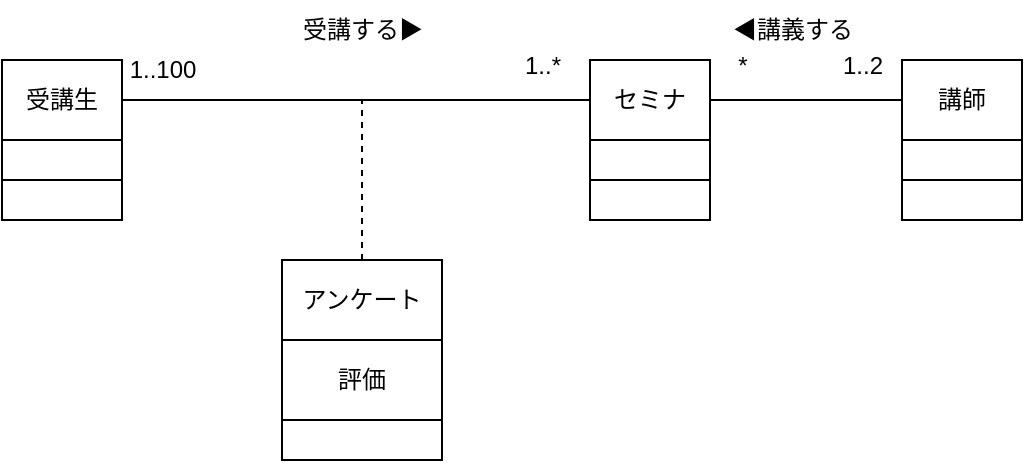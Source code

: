 <mxfile version="24.6.4" type="device">
  <diagram name="ページ1" id="EFtu_GESOs-qZYiQPB7U">
    <mxGraphModel dx="880" dy="468" grid="1" gridSize="10" guides="1" tooltips="1" connect="1" arrows="1" fold="1" page="1" pageScale="1" pageWidth="827" pageHeight="1169" math="0" shadow="0">
      <root>
        <mxCell id="0" />
        <mxCell id="1" parent="0" />
        <mxCell id="C82Ps603V7dBwi21fWiR-4" value="" style="shape=table;startSize=0;container=1;collapsible=0;childLayout=tableLayout;" parent="1" vertex="1">
          <mxGeometry x="90" y="110" width="60" height="80" as="geometry" />
        </mxCell>
        <mxCell id="C82Ps603V7dBwi21fWiR-5" value="" style="shape=tableRow;horizontal=0;startSize=0;swimlaneHead=0;swimlaneBody=0;strokeColor=inherit;top=0;left=0;bottom=0;right=0;collapsible=0;dropTarget=0;fillColor=none;points=[[0,0.5],[1,0.5]];portConstraint=eastwest;" parent="C82Ps603V7dBwi21fWiR-4" vertex="1">
          <mxGeometry width="60" height="40" as="geometry" />
        </mxCell>
        <mxCell id="C82Ps603V7dBwi21fWiR-6" value="受講生" style="shape=partialRectangle;html=1;whiteSpace=wrap;connectable=0;strokeColor=inherit;overflow=hidden;fillColor=none;top=0;left=0;bottom=0;right=0;pointerEvents=1;" parent="C82Ps603V7dBwi21fWiR-5" vertex="1">
          <mxGeometry width="60" height="40" as="geometry">
            <mxRectangle width="60" height="40" as="alternateBounds" />
          </mxGeometry>
        </mxCell>
        <mxCell id="C82Ps603V7dBwi21fWiR-7" value="" style="shape=tableRow;horizontal=0;startSize=0;swimlaneHead=0;swimlaneBody=0;strokeColor=inherit;top=0;left=0;bottom=0;right=0;collapsible=0;dropTarget=0;fillColor=none;points=[[0,0.5],[1,0.5]];portConstraint=eastwest;" parent="C82Ps603V7dBwi21fWiR-4" vertex="1">
          <mxGeometry y="40" width="60" height="20" as="geometry" />
        </mxCell>
        <mxCell id="C82Ps603V7dBwi21fWiR-8" value="" style="shape=partialRectangle;html=1;whiteSpace=wrap;connectable=0;strokeColor=inherit;overflow=hidden;fillColor=none;top=0;left=0;bottom=0;right=0;pointerEvents=1;" parent="C82Ps603V7dBwi21fWiR-7" vertex="1">
          <mxGeometry width="60" height="20" as="geometry">
            <mxRectangle width="60" height="20" as="alternateBounds" />
          </mxGeometry>
        </mxCell>
        <mxCell id="C82Ps603V7dBwi21fWiR-9" value="" style="shape=tableRow;horizontal=0;startSize=0;swimlaneHead=0;swimlaneBody=0;strokeColor=inherit;top=0;left=0;bottom=0;right=0;collapsible=0;dropTarget=0;fillColor=none;points=[[0,0.5],[1,0.5]];portConstraint=eastwest;" parent="C82Ps603V7dBwi21fWiR-4" vertex="1">
          <mxGeometry y="60" width="60" height="20" as="geometry" />
        </mxCell>
        <mxCell id="C82Ps603V7dBwi21fWiR-10" value="" style="shape=partialRectangle;html=1;whiteSpace=wrap;connectable=0;strokeColor=inherit;overflow=hidden;fillColor=none;top=0;left=0;bottom=0;right=0;pointerEvents=1;" parent="C82Ps603V7dBwi21fWiR-9" vertex="1">
          <mxGeometry width="60" height="20" as="geometry">
            <mxRectangle width="60" height="20" as="alternateBounds" />
          </mxGeometry>
        </mxCell>
        <mxCell id="C82Ps603V7dBwi21fWiR-11" value="" style="shape=table;startSize=0;container=1;collapsible=0;childLayout=tableLayout;" parent="1" vertex="1">
          <mxGeometry x="384" y="110" width="60" height="80" as="geometry" />
        </mxCell>
        <mxCell id="C82Ps603V7dBwi21fWiR-12" value="" style="shape=tableRow;horizontal=0;startSize=0;swimlaneHead=0;swimlaneBody=0;strokeColor=inherit;top=0;left=0;bottom=0;right=0;collapsible=0;dropTarget=0;fillColor=none;points=[[0,0.5],[1,0.5]];portConstraint=eastwest;" parent="C82Ps603V7dBwi21fWiR-11" vertex="1">
          <mxGeometry width="60" height="40" as="geometry" />
        </mxCell>
        <mxCell id="C82Ps603V7dBwi21fWiR-13" value="セミナ" style="shape=partialRectangle;html=1;whiteSpace=wrap;connectable=0;strokeColor=inherit;overflow=hidden;fillColor=none;top=0;left=0;bottom=0;right=0;pointerEvents=1;" parent="C82Ps603V7dBwi21fWiR-12" vertex="1">
          <mxGeometry width="60" height="40" as="geometry">
            <mxRectangle width="60" height="40" as="alternateBounds" />
          </mxGeometry>
        </mxCell>
        <mxCell id="C82Ps603V7dBwi21fWiR-14" value="" style="shape=tableRow;horizontal=0;startSize=0;swimlaneHead=0;swimlaneBody=0;strokeColor=inherit;top=0;left=0;bottom=0;right=0;collapsible=0;dropTarget=0;fillColor=none;points=[[0,0.5],[1,0.5]];portConstraint=eastwest;" parent="C82Ps603V7dBwi21fWiR-11" vertex="1">
          <mxGeometry y="40" width="60" height="20" as="geometry" />
        </mxCell>
        <mxCell id="C82Ps603V7dBwi21fWiR-15" value="" style="shape=partialRectangle;html=1;whiteSpace=wrap;connectable=0;strokeColor=inherit;overflow=hidden;fillColor=none;top=0;left=0;bottom=0;right=0;pointerEvents=1;" parent="C82Ps603V7dBwi21fWiR-14" vertex="1">
          <mxGeometry width="60" height="20" as="geometry">
            <mxRectangle width="60" height="20" as="alternateBounds" />
          </mxGeometry>
        </mxCell>
        <mxCell id="C82Ps603V7dBwi21fWiR-16" value="" style="shape=tableRow;horizontal=0;startSize=0;swimlaneHead=0;swimlaneBody=0;strokeColor=inherit;top=0;left=0;bottom=0;right=0;collapsible=0;dropTarget=0;fillColor=none;points=[[0,0.5],[1,0.5]];portConstraint=eastwest;" parent="C82Ps603V7dBwi21fWiR-11" vertex="1">
          <mxGeometry y="60" width="60" height="20" as="geometry" />
        </mxCell>
        <mxCell id="C82Ps603V7dBwi21fWiR-17" value="" style="shape=partialRectangle;html=1;whiteSpace=wrap;connectable=0;strokeColor=inherit;overflow=hidden;fillColor=none;top=0;left=0;bottom=0;right=0;pointerEvents=1;" parent="C82Ps603V7dBwi21fWiR-16" vertex="1">
          <mxGeometry width="60" height="20" as="geometry">
            <mxRectangle width="60" height="20" as="alternateBounds" />
          </mxGeometry>
        </mxCell>
        <mxCell id="C82Ps603V7dBwi21fWiR-18" value="" style="shape=table;startSize=0;container=1;collapsible=0;childLayout=tableLayout;" parent="1" vertex="1">
          <mxGeometry x="540" y="110" width="60" height="80" as="geometry" />
        </mxCell>
        <mxCell id="C82Ps603V7dBwi21fWiR-19" value="" style="shape=tableRow;horizontal=0;startSize=0;swimlaneHead=0;swimlaneBody=0;strokeColor=inherit;top=0;left=0;bottom=0;right=0;collapsible=0;dropTarget=0;fillColor=none;points=[[0,0.5],[1,0.5]];portConstraint=eastwest;" parent="C82Ps603V7dBwi21fWiR-18" vertex="1">
          <mxGeometry width="60" height="40" as="geometry" />
        </mxCell>
        <mxCell id="C82Ps603V7dBwi21fWiR-20" value="講師" style="shape=partialRectangle;html=1;whiteSpace=wrap;connectable=0;strokeColor=inherit;overflow=hidden;fillColor=none;top=0;left=0;bottom=0;right=0;pointerEvents=1;" parent="C82Ps603V7dBwi21fWiR-19" vertex="1">
          <mxGeometry width="60" height="40" as="geometry">
            <mxRectangle width="60" height="40" as="alternateBounds" />
          </mxGeometry>
        </mxCell>
        <mxCell id="C82Ps603V7dBwi21fWiR-21" value="" style="shape=tableRow;horizontal=0;startSize=0;swimlaneHead=0;swimlaneBody=0;strokeColor=inherit;top=0;left=0;bottom=0;right=0;collapsible=0;dropTarget=0;fillColor=none;points=[[0,0.5],[1,0.5]];portConstraint=eastwest;" parent="C82Ps603V7dBwi21fWiR-18" vertex="1">
          <mxGeometry y="40" width="60" height="20" as="geometry" />
        </mxCell>
        <mxCell id="C82Ps603V7dBwi21fWiR-22" value="" style="shape=partialRectangle;html=1;whiteSpace=wrap;connectable=0;strokeColor=inherit;overflow=hidden;fillColor=none;top=0;left=0;bottom=0;right=0;pointerEvents=1;" parent="C82Ps603V7dBwi21fWiR-21" vertex="1">
          <mxGeometry width="60" height="20" as="geometry">
            <mxRectangle width="60" height="20" as="alternateBounds" />
          </mxGeometry>
        </mxCell>
        <mxCell id="C82Ps603V7dBwi21fWiR-23" value="" style="shape=tableRow;horizontal=0;startSize=0;swimlaneHead=0;swimlaneBody=0;strokeColor=inherit;top=0;left=0;bottom=0;right=0;collapsible=0;dropTarget=0;fillColor=none;points=[[0,0.5],[1,0.5]];portConstraint=eastwest;" parent="C82Ps603V7dBwi21fWiR-18" vertex="1">
          <mxGeometry y="60" width="60" height="20" as="geometry" />
        </mxCell>
        <mxCell id="C82Ps603V7dBwi21fWiR-24" value="" style="shape=partialRectangle;html=1;whiteSpace=wrap;connectable=0;strokeColor=inherit;overflow=hidden;fillColor=none;top=0;left=0;bottom=0;right=0;pointerEvents=1;" parent="C82Ps603V7dBwi21fWiR-23" vertex="1">
          <mxGeometry width="60" height="20" as="geometry">
            <mxRectangle width="60" height="20" as="alternateBounds" />
          </mxGeometry>
        </mxCell>
        <mxCell id="C82Ps603V7dBwi21fWiR-25" value="" style="shape=table;startSize=0;container=1;collapsible=0;childLayout=tableLayout;" parent="1" vertex="1">
          <mxGeometry x="230" y="210" width="80" height="100" as="geometry" />
        </mxCell>
        <mxCell id="C82Ps603V7dBwi21fWiR-26" value="" style="shape=tableRow;horizontal=0;startSize=0;swimlaneHead=0;swimlaneBody=0;strokeColor=inherit;top=0;left=0;bottom=0;right=0;collapsible=0;dropTarget=0;fillColor=none;points=[[0,0.5],[1,0.5]];portConstraint=eastwest;" parent="C82Ps603V7dBwi21fWiR-25" vertex="1">
          <mxGeometry width="80" height="40" as="geometry" />
        </mxCell>
        <mxCell id="C82Ps603V7dBwi21fWiR-27" value="アンケート" style="shape=partialRectangle;html=1;whiteSpace=wrap;connectable=0;strokeColor=inherit;overflow=hidden;fillColor=none;top=0;left=0;bottom=0;right=0;pointerEvents=1;" parent="C82Ps603V7dBwi21fWiR-26" vertex="1">
          <mxGeometry width="80" height="40" as="geometry">
            <mxRectangle width="80" height="40" as="alternateBounds" />
          </mxGeometry>
        </mxCell>
        <mxCell id="C82Ps603V7dBwi21fWiR-28" value="" style="shape=tableRow;horizontal=0;startSize=0;swimlaneHead=0;swimlaneBody=0;strokeColor=inherit;top=0;left=0;bottom=0;right=0;collapsible=0;dropTarget=0;fillColor=none;points=[[0,0.5],[1,0.5]];portConstraint=eastwest;" parent="C82Ps603V7dBwi21fWiR-25" vertex="1">
          <mxGeometry y="40" width="80" height="40" as="geometry" />
        </mxCell>
        <mxCell id="C82Ps603V7dBwi21fWiR-29" value="評価" style="shape=partialRectangle;html=1;whiteSpace=wrap;connectable=0;strokeColor=inherit;overflow=hidden;fillColor=none;top=0;left=0;bottom=0;right=0;pointerEvents=1;" parent="C82Ps603V7dBwi21fWiR-28" vertex="1">
          <mxGeometry width="80" height="40" as="geometry">
            <mxRectangle width="80" height="40" as="alternateBounds" />
          </mxGeometry>
        </mxCell>
        <mxCell id="C82Ps603V7dBwi21fWiR-30" value="" style="shape=tableRow;horizontal=0;startSize=0;swimlaneHead=0;swimlaneBody=0;strokeColor=inherit;top=0;left=0;bottom=0;right=0;collapsible=0;dropTarget=0;fillColor=none;points=[[0,0.5],[1,0.5]];portConstraint=eastwest;" parent="C82Ps603V7dBwi21fWiR-25" vertex="1">
          <mxGeometry y="80" width="80" height="20" as="geometry" />
        </mxCell>
        <mxCell id="C82Ps603V7dBwi21fWiR-31" value="" style="shape=partialRectangle;html=1;whiteSpace=wrap;connectable=0;strokeColor=inherit;overflow=hidden;fillColor=none;top=0;left=0;bottom=0;right=0;pointerEvents=1;" parent="C82Ps603V7dBwi21fWiR-30" vertex="1">
          <mxGeometry width="80" height="20" as="geometry">
            <mxRectangle width="80" height="20" as="alternateBounds" />
          </mxGeometry>
        </mxCell>
        <mxCell id="C82Ps603V7dBwi21fWiR-32" style="edgeStyle=orthogonalEdgeStyle;rounded=0;orthogonalLoop=1;jettySize=auto;html=1;exitX=1;exitY=0.5;exitDx=0;exitDy=0;entryX=0;entryY=0.5;entryDx=0;entryDy=0;endArrow=none;endFill=0;" parent="1" source="C82Ps603V7dBwi21fWiR-5" target="C82Ps603V7dBwi21fWiR-12" edge="1">
          <mxGeometry relative="1" as="geometry" />
        </mxCell>
        <mxCell id="C82Ps603V7dBwi21fWiR-33" style="edgeStyle=orthogonalEdgeStyle;rounded=0;orthogonalLoop=1;jettySize=auto;html=1;exitX=1;exitY=0.5;exitDx=0;exitDy=0;entryX=0;entryY=0.5;entryDx=0;entryDy=0;endArrow=none;endFill=0;" parent="1" source="C82Ps603V7dBwi21fWiR-12" target="C82Ps603V7dBwi21fWiR-19" edge="1">
          <mxGeometry relative="1" as="geometry" />
        </mxCell>
        <mxCell id="C82Ps603V7dBwi21fWiR-36" value="受講する▶" style="text;html=1;align=center;verticalAlign=middle;resizable=0;points=[];autosize=1;strokeColor=none;fillColor=none;" parent="1" vertex="1">
          <mxGeometry x="230" y="80" width="80" height="30" as="geometry" />
        </mxCell>
        <mxCell id="C82Ps603V7dBwi21fWiR-37" value="◀講義する" style="text;html=1;align=center;verticalAlign=middle;resizable=0;points=[];autosize=1;strokeColor=none;fillColor=none;" parent="1" vertex="1">
          <mxGeometry x="445" y="80" width="80" height="30" as="geometry" />
        </mxCell>
        <mxCell id="C82Ps603V7dBwi21fWiR-40" value="1..100" style="text;html=1;align=center;verticalAlign=middle;resizable=0;points=[];autosize=1;strokeColor=none;fillColor=none;" parent="1" vertex="1">
          <mxGeometry x="140" y="100" width="60" height="30" as="geometry" />
        </mxCell>
        <mxCell id="C82Ps603V7dBwi21fWiR-41" value="1..*" style="text;html=1;align=center;verticalAlign=middle;resizable=0;points=[];autosize=1;strokeColor=none;fillColor=none;" parent="1" vertex="1">
          <mxGeometry x="340" y="98" width="40" height="30" as="geometry" />
        </mxCell>
        <mxCell id="C82Ps603V7dBwi21fWiR-42" value="*" style="text;html=1;align=center;verticalAlign=middle;resizable=0;points=[];autosize=1;strokeColor=none;fillColor=none;" parent="1" vertex="1">
          <mxGeometry x="445" y="98" width="30" height="30" as="geometry" />
        </mxCell>
        <mxCell id="C82Ps603V7dBwi21fWiR-43" value="1..2" style="text;html=1;align=center;verticalAlign=middle;resizable=0;points=[];autosize=1;strokeColor=none;fillColor=none;" parent="1" vertex="1">
          <mxGeometry x="500" y="98" width="40" height="30" as="geometry" />
        </mxCell>
        <mxCell id="quQffFxKu-URpjhvznqp-1" value="" style="endArrow=none;dashed=1;html=1;rounded=0;" edge="1" parent="1">
          <mxGeometry width="50" height="50" relative="1" as="geometry">
            <mxPoint x="270" y="210" as="sourcePoint" />
            <mxPoint x="270" y="130" as="targetPoint" />
          </mxGeometry>
        </mxCell>
      </root>
    </mxGraphModel>
  </diagram>
</mxfile>
